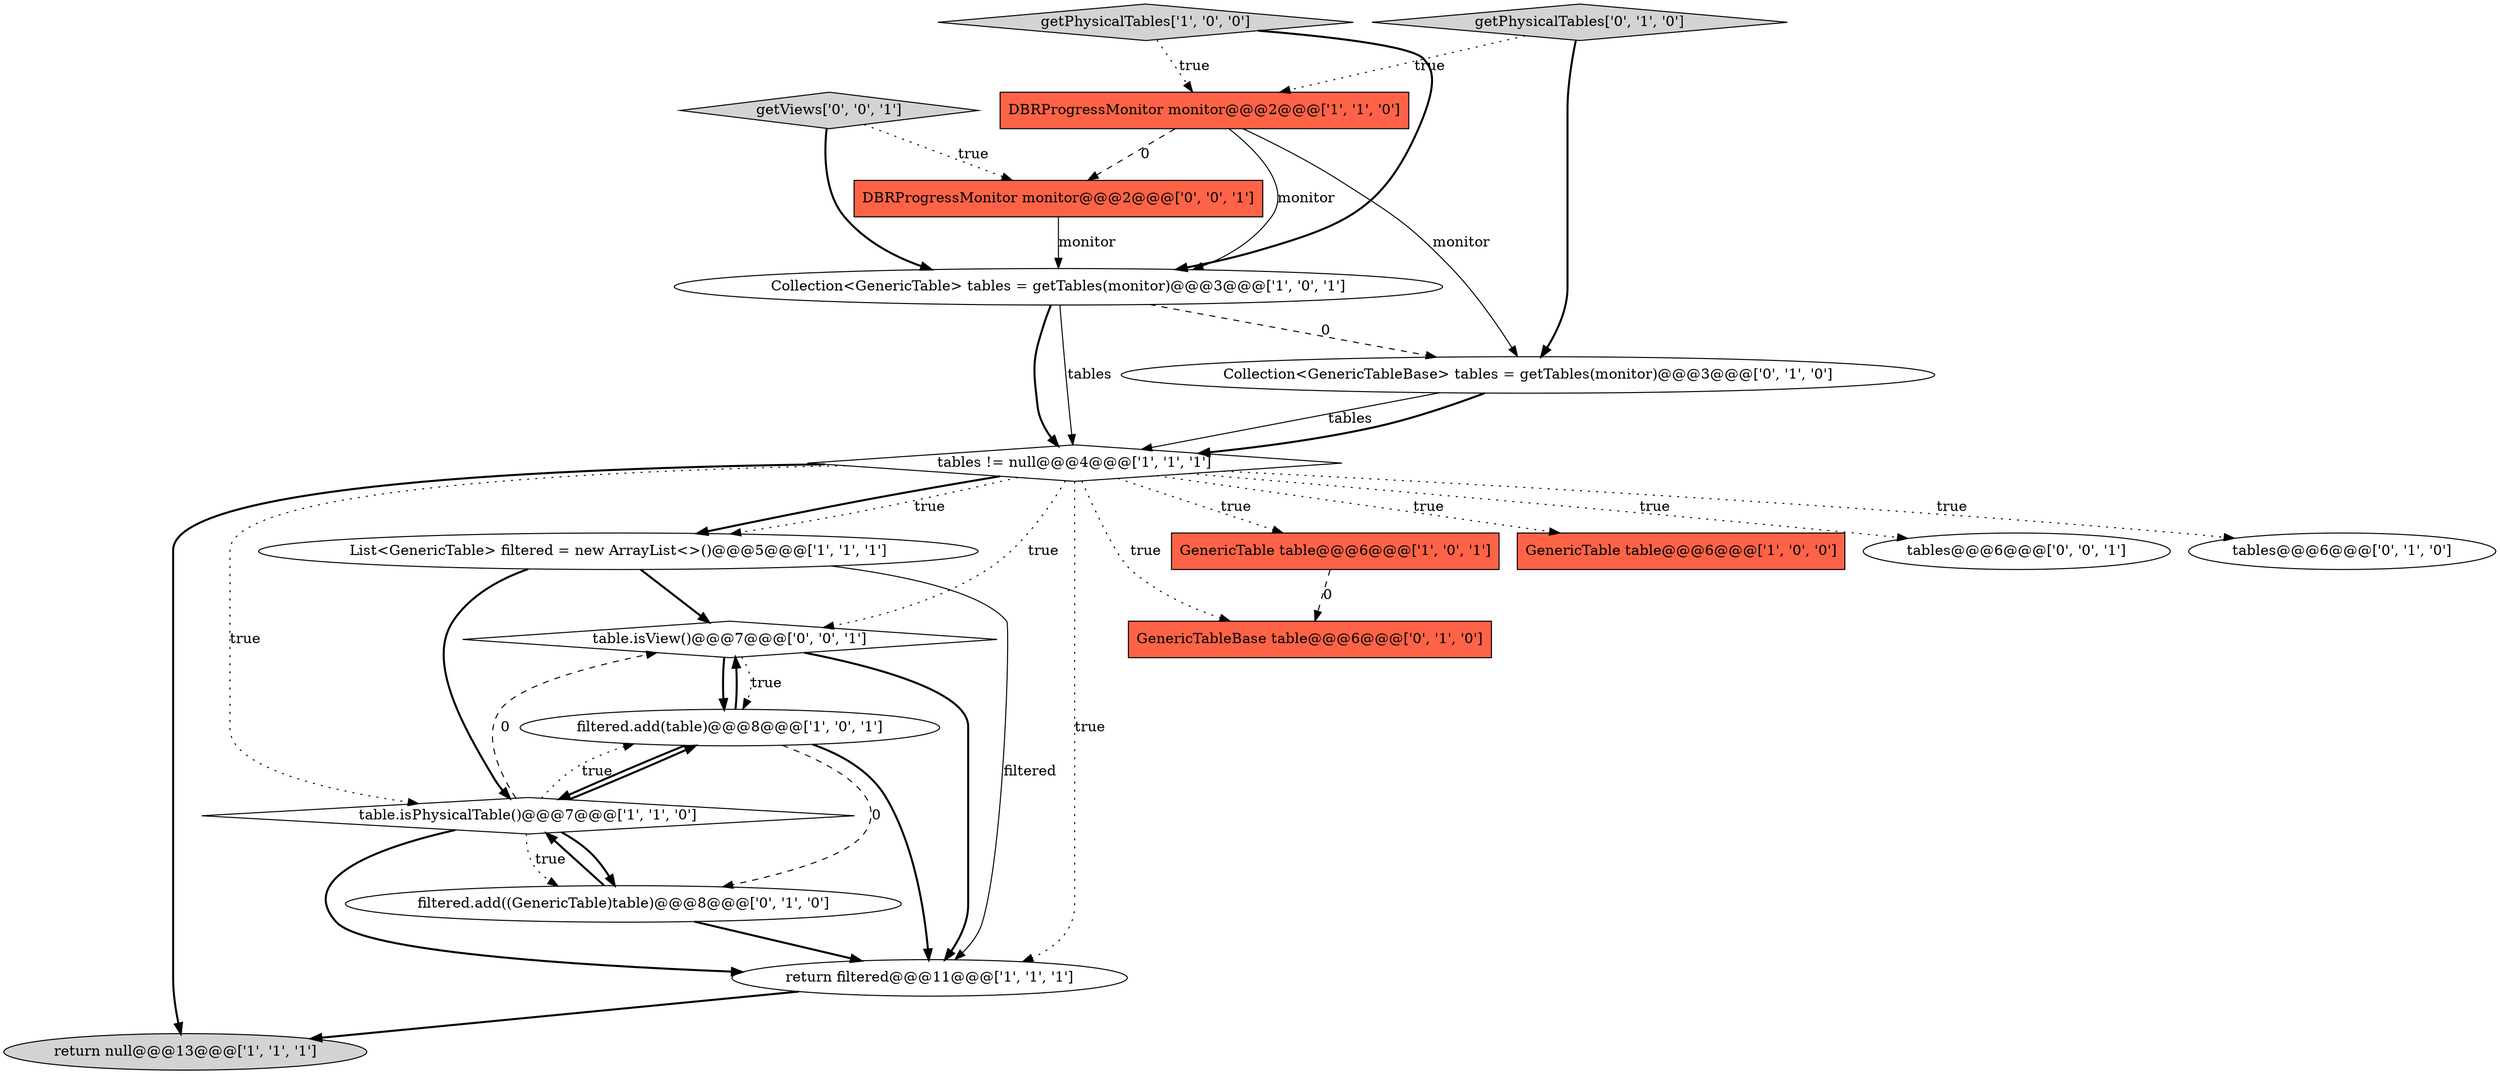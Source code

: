 digraph {
5 [style = filled, label = "DBRProgressMonitor monitor@@@2@@@['1', '1', '0']", fillcolor = tomato, shape = box image = "AAA0AAABBB1BBB"];
18 [style = filled, label = "table.isView()@@@7@@@['0', '0', '1']", fillcolor = white, shape = diamond image = "AAA0AAABBB3BBB"];
10 [style = filled, label = "GenericTable table@@@6@@@['1', '0', '1']", fillcolor = tomato, shape = box image = "AAA0AAABBB1BBB"];
14 [style = filled, label = "Collection<GenericTableBase> tables = getTables(monitor)@@@3@@@['0', '1', '0']", fillcolor = white, shape = ellipse image = "AAA1AAABBB2BBB"];
15 [style = filled, label = "GenericTableBase table@@@6@@@['0', '1', '0']", fillcolor = tomato, shape = box image = "AAA1AAABBB2BBB"];
19 [style = filled, label = "DBRProgressMonitor monitor@@@2@@@['0', '0', '1']", fillcolor = tomato, shape = box image = "AAA0AAABBB3BBB"];
2 [style = filled, label = "tables != null@@@4@@@['1', '1', '1']", fillcolor = white, shape = diamond image = "AAA0AAABBB1BBB"];
6 [style = filled, label = "GenericTable table@@@6@@@['1', '0', '0']", fillcolor = tomato, shape = box image = "AAA0AAABBB1BBB"];
8 [style = filled, label = "return null@@@13@@@['1', '1', '1']", fillcolor = lightgray, shape = ellipse image = "AAA0AAABBB1BBB"];
16 [style = filled, label = "getViews['0', '0', '1']", fillcolor = lightgray, shape = diamond image = "AAA0AAABBB3BBB"];
7 [style = filled, label = "List<GenericTable> filtered = new ArrayList<>()@@@5@@@['1', '1', '1']", fillcolor = white, shape = ellipse image = "AAA0AAABBB1BBB"];
4 [style = filled, label = "getPhysicalTables['1', '0', '0']", fillcolor = lightgray, shape = diamond image = "AAA0AAABBB1BBB"];
1 [style = filled, label = "Collection<GenericTable> tables = getTables(monitor)@@@3@@@['1', '0', '1']", fillcolor = white, shape = ellipse image = "AAA0AAABBB1BBB"];
11 [style = filled, label = "filtered.add((GenericTable)table)@@@8@@@['0', '1', '0']", fillcolor = white, shape = ellipse image = "AAA1AAABBB2BBB"];
0 [style = filled, label = "filtered.add(table)@@@8@@@['1', '0', '1']", fillcolor = white, shape = ellipse image = "AAA0AAABBB1BBB"];
13 [style = filled, label = "getPhysicalTables['0', '1', '0']", fillcolor = lightgray, shape = diamond image = "AAA0AAABBB2BBB"];
17 [style = filled, label = "tables@@@6@@@['0', '0', '1']", fillcolor = white, shape = ellipse image = "AAA0AAABBB3BBB"];
9 [style = filled, label = "return filtered@@@11@@@['1', '1', '1']", fillcolor = white, shape = ellipse image = "AAA0AAABBB1BBB"];
3 [style = filled, label = "table.isPhysicalTable()@@@7@@@['1', '1', '0']", fillcolor = white, shape = diamond image = "AAA0AAABBB1BBB"];
12 [style = filled, label = "tables@@@6@@@['0', '1', '0']", fillcolor = white, shape = ellipse image = "AAA0AAABBB2BBB"];
14->2 [style = solid, label="tables"];
2->17 [style = dotted, label="true"];
11->3 [style = bold, label=""];
3->11 [style = bold, label=""];
2->3 [style = dotted, label="true"];
2->7 [style = bold, label=""];
5->1 [style = solid, label="monitor"];
7->18 [style = bold, label=""];
2->9 [style = dotted, label="true"];
0->9 [style = bold, label=""];
1->14 [style = dashed, label="0"];
11->9 [style = bold, label=""];
2->6 [style = dotted, label="true"];
0->3 [style = bold, label=""];
5->19 [style = dashed, label="0"];
10->15 [style = dashed, label="0"];
2->10 [style = dotted, label="true"];
4->1 [style = bold, label=""];
2->8 [style = bold, label=""];
7->9 [style = solid, label="filtered"];
3->0 [style = dotted, label="true"];
7->3 [style = bold, label=""];
19->1 [style = solid, label="monitor"];
5->14 [style = solid, label="monitor"];
18->9 [style = bold, label=""];
2->15 [style = dotted, label="true"];
16->1 [style = bold, label=""];
16->19 [style = dotted, label="true"];
0->11 [style = dashed, label="0"];
2->18 [style = dotted, label="true"];
3->0 [style = bold, label=""];
3->9 [style = bold, label=""];
18->0 [style = dotted, label="true"];
3->11 [style = dotted, label="true"];
2->12 [style = dotted, label="true"];
3->18 [style = dashed, label="0"];
14->2 [style = bold, label=""];
4->5 [style = dotted, label="true"];
13->5 [style = dotted, label="true"];
9->8 [style = bold, label=""];
13->14 [style = bold, label=""];
1->2 [style = bold, label=""];
0->18 [style = bold, label=""];
1->2 [style = solid, label="tables"];
2->7 [style = dotted, label="true"];
18->0 [style = bold, label=""];
}
